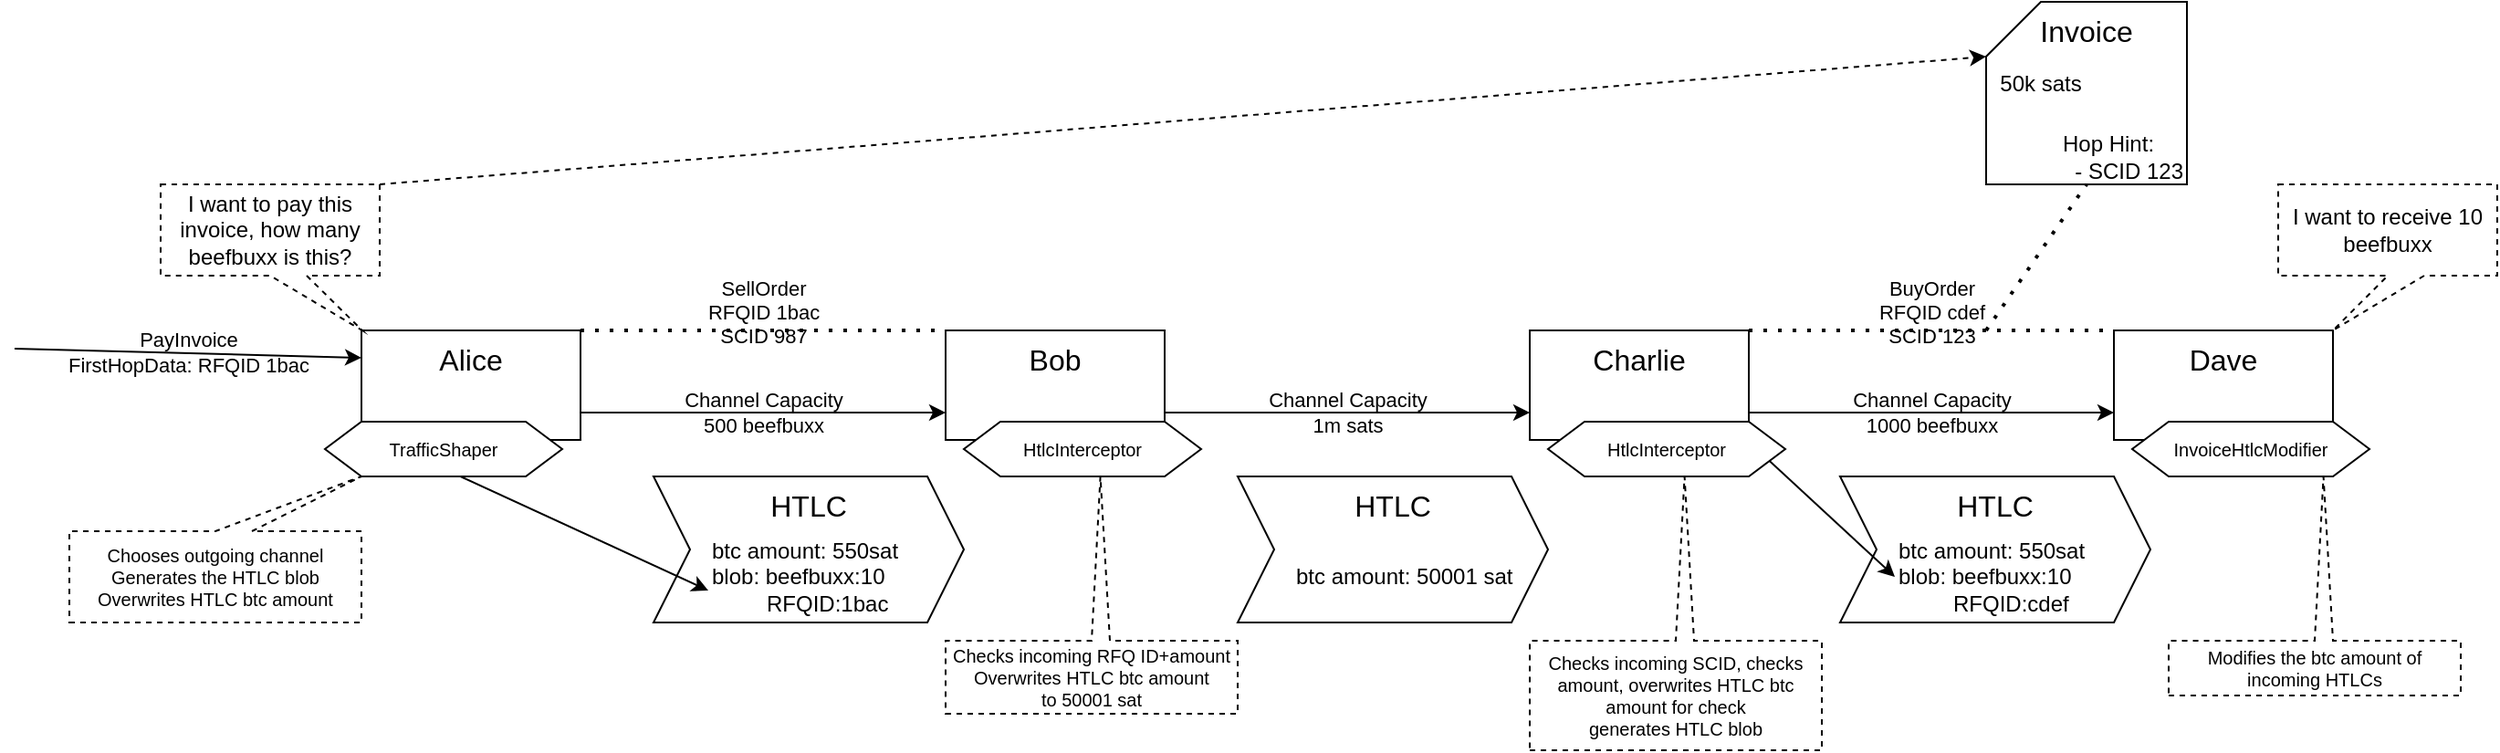 <mxfile version="24.7.6">
  <diagram name="Page-1" id="iTSEb-yD00TrhKPa6eN5">
    <mxGraphModel dx="1272" dy="1503" grid="1" gridSize="10" guides="1" tooltips="1" connect="1" arrows="1" fold="1" page="1" pageScale="1" pageWidth="850" pageHeight="1100" math="0" shadow="0">
      <root>
        <mxCell id="0" />
        <mxCell id="1" parent="0" />
        <mxCell id="TnjeQVd-uyHPG7ZBfWnN-1" value="Alice" style="rounded=0;whiteSpace=wrap;html=1;fontSize=16;verticalAlign=top;" parent="1" vertex="1">
          <mxGeometry x="40" y="40" width="120" height="60" as="geometry" />
        </mxCell>
        <mxCell id="TnjeQVd-uyHPG7ZBfWnN-2" value="&lt;div&gt;Bob&lt;/div&gt;" style="rounded=0;whiteSpace=wrap;html=1;fontSize=16;verticalAlign=top;" parent="1" vertex="1">
          <mxGeometry x="360" y="40" width="120" height="60" as="geometry" />
        </mxCell>
        <mxCell id="TnjeQVd-uyHPG7ZBfWnN-3" value="Charlie" style="rounded=0;whiteSpace=wrap;html=1;fontSize=16;verticalAlign=top;" parent="1" vertex="1">
          <mxGeometry x="680" y="40" width="120" height="60" as="geometry" />
        </mxCell>
        <mxCell id="TnjeQVd-uyHPG7ZBfWnN-4" value="Dave" style="rounded=0;whiteSpace=wrap;html=1;fontSize=16;verticalAlign=top;" parent="1" vertex="1">
          <mxGeometry x="1000" y="40" width="120" height="60" as="geometry" />
        </mxCell>
        <mxCell id="TnjeQVd-uyHPG7ZBfWnN-5" value="Invoice" style="shape=card;whiteSpace=wrap;html=1;fontSize=16;verticalAlign=top;" parent="1" vertex="1">
          <mxGeometry x="930" y="-140" width="110" height="100" as="geometry" />
        </mxCell>
        <mxCell id="TnjeQVd-uyHPG7ZBfWnN-6" value="&lt;div align=&quot;left&quot;&gt;Hop Hint:&lt;br&gt;&amp;nbsp; - SCID 123&lt;br&gt;&lt;/div&gt;" style="text;html=1;align=left;verticalAlign=middle;whiteSpace=wrap;rounded=0;" parent="1" vertex="1">
          <mxGeometry x="970" y="-70" width="70" height="30" as="geometry" />
        </mxCell>
        <mxCell id="TnjeQVd-uyHPG7ZBfWnN-7" value="BuyOrder&lt;br&gt;RFQID cdef&lt;br&gt;SCID 123" style="endArrow=none;dashed=1;html=1;dashPattern=1 3;strokeWidth=2;rounded=0;entryX=0;entryY=0;entryDx=0;entryDy=0;exitX=1;exitY=0;exitDx=0;exitDy=0;labelBackgroundColor=none;" parent="1" source="TnjeQVd-uyHPG7ZBfWnN-3" target="TnjeQVd-uyHPG7ZBfWnN-4" edge="1">
          <mxGeometry y="10" width="50" height="50" relative="1" as="geometry">
            <mxPoint x="850" y="10" as="sourcePoint" />
            <mxPoint x="900" y="-40" as="targetPoint" />
            <mxPoint as="offset" />
          </mxGeometry>
        </mxCell>
        <mxCell id="TnjeQVd-uyHPG7ZBfWnN-8" value="" style="endArrow=none;dashed=1;html=1;dashPattern=1 3;strokeWidth=2;rounded=0;entryX=0.5;entryY=1;entryDx=0;entryDy=0;entryPerimeter=0;" parent="1" target="TnjeQVd-uyHPG7ZBfWnN-5" edge="1">
          <mxGeometry width="50" height="50" relative="1" as="geometry">
            <mxPoint x="930" y="40" as="sourcePoint" />
            <mxPoint x="890" y="-60" as="targetPoint" />
          </mxGeometry>
        </mxCell>
        <mxCell id="TnjeQVd-uyHPG7ZBfWnN-9" value="50k sats" style="text;html=1;align=center;verticalAlign=middle;whiteSpace=wrap;rounded=0;" parent="1" vertex="1">
          <mxGeometry x="930" y="-110" width="60" height="30" as="geometry" />
        </mxCell>
        <mxCell id="TnjeQVd-uyHPG7ZBfWnN-10" value="I want to receive 10 beefbuxx" style="shape=callout;whiteSpace=wrap;html=1;perimeter=calloutPerimeter;dashed=1;position2=0.25;" parent="1" vertex="1">
          <mxGeometry x="1090" y="-40" width="120" height="80" as="geometry" />
        </mxCell>
        <mxCell id="TnjeQVd-uyHPG7ZBfWnN-11" value="I want to pay this invoice, how many beefbuxx is this?" style="shape=callout;whiteSpace=wrap;html=1;perimeter=calloutPerimeter;dashed=1;position2=0.92;" parent="1" vertex="1">
          <mxGeometry x="-70" y="-40" width="120" height="80" as="geometry" />
        </mxCell>
        <mxCell id="TnjeQVd-uyHPG7ZBfWnN-12" value="" style="endArrow=classic;html=1;rounded=0;entryX=0;entryY=0;entryDx=0;entryDy=0;exitX=1;exitY=0;exitDx=0;exitDy=0;exitPerimeter=0;dashed=1;" parent="1" source="TnjeQVd-uyHPG7ZBfWnN-11" target="TnjeQVd-uyHPG7ZBfWnN-9" edge="1">
          <mxGeometry width="50" height="50" relative="1" as="geometry">
            <mxPoint x="430" y="-110" as="sourcePoint" />
            <mxPoint x="480" y="-160" as="targetPoint" />
          </mxGeometry>
        </mxCell>
        <mxCell id="TnjeQVd-uyHPG7ZBfWnN-13" value="SellOrder&lt;br&gt;RFQID 1bac&lt;br&gt;SCID 987" style="endArrow=none;dashed=1;html=1;dashPattern=1 3;strokeWidth=2;rounded=0;entryX=0;entryY=0;entryDx=0;entryDy=0;exitX=1;exitY=0;exitDx=0;exitDy=0;labelBackgroundColor=none;" parent="1" edge="1">
          <mxGeometry y="10" width="50" height="50" relative="1" as="geometry">
            <mxPoint x="160" y="40" as="sourcePoint" />
            <mxPoint x="360" y="40" as="targetPoint" />
            <mxPoint as="offset" />
          </mxGeometry>
        </mxCell>
        <mxCell id="TnjeQVd-uyHPG7ZBfWnN-14" value="HTLC" style="shape=step;perimeter=stepPerimeter;whiteSpace=wrap;html=1;fixedSize=1;fontSize=16;verticalAlign=top;" parent="1" vertex="1">
          <mxGeometry x="200" y="120" width="170" height="80" as="geometry" />
        </mxCell>
        <mxCell id="TnjeQVd-uyHPG7ZBfWnN-15" value="btc amount: 550sat&lt;br&gt;blob: beefbuxx:10&lt;br&gt;&amp;nbsp;&amp;nbsp;&amp;nbsp;&amp;nbsp;&amp;nbsp;&amp;nbsp;&amp;nbsp;&amp;nbsp; RFQID:1bac" style="text;html=1;align=left;verticalAlign=middle;whiteSpace=wrap;rounded=0;" parent="1" vertex="1">
          <mxGeometry x="230" y="160" width="150" height="30" as="geometry" />
        </mxCell>
        <mxCell id="TnjeQVd-uyHPG7ZBfWnN-16" value="Channel Capacity&lt;br&gt;500 beefbuxx" style="endArrow=classic;html=1;rounded=0;entryX=0;entryY=0.75;entryDx=0;entryDy=0;exitX=1;exitY=0.75;exitDx=0;exitDy=0;labelBackgroundColor=none;" parent="1" source="TnjeQVd-uyHPG7ZBfWnN-1" target="TnjeQVd-uyHPG7ZBfWnN-2" edge="1">
          <mxGeometry width="50" height="50" relative="1" as="geometry">
            <mxPoint x="160" y="84" as="sourcePoint" />
            <mxPoint x="360" y="84" as="targetPoint" />
          </mxGeometry>
        </mxCell>
        <mxCell id="TnjeQVd-uyHPG7ZBfWnN-26" value="PayInvoice&lt;br&gt;FirstHopData: RFQID 1bac" style="endArrow=classic;html=1;rounded=0;entryX=0;entryY=0.25;entryDx=0;entryDy=0;labelBackgroundColor=none;" parent="1" target="TnjeQVd-uyHPG7ZBfWnN-1" edge="1">
          <mxGeometry width="50" height="50" relative="1" as="geometry">
            <mxPoint x="-150" y="50" as="sourcePoint" />
            <mxPoint x="-40" y="50" as="targetPoint" />
          </mxGeometry>
        </mxCell>
        <mxCell id="TnjeQVd-uyHPG7ZBfWnN-28" value="Channel Capacity&lt;br&gt;1m sats" style="endArrow=classic;html=1;rounded=0;entryX=0;entryY=0.75;entryDx=0;entryDy=0;exitX=1;exitY=0.75;exitDx=0;exitDy=0;labelBackgroundColor=none;" parent="1" source="TnjeQVd-uyHPG7ZBfWnN-2" target="TnjeQVd-uyHPG7ZBfWnN-3" edge="1">
          <mxGeometry width="50" height="50" relative="1" as="geometry">
            <mxPoint x="480" y="80" as="sourcePoint" />
            <mxPoint x="680" y="80" as="targetPoint" />
          </mxGeometry>
        </mxCell>
        <mxCell id="TnjeQVd-uyHPG7ZBfWnN-29" value="HTLC" style="shape=step;perimeter=stepPerimeter;whiteSpace=wrap;html=1;fixedSize=1;fontSize=16;verticalAlign=top;" parent="1" vertex="1">
          <mxGeometry x="520" y="120" width="170" height="80" as="geometry" />
        </mxCell>
        <mxCell id="TnjeQVd-uyHPG7ZBfWnN-30" value="btc amount: 50001 sat" style="text;html=1;align=left;verticalAlign=middle;whiteSpace=wrap;rounded=0;" parent="1" vertex="1">
          <mxGeometry x="550" y="160" width="130" height="30" as="geometry" />
        </mxCell>
        <mxCell id="TnjeQVd-uyHPG7ZBfWnN-33" value="" style="endArrow=classic;html=1;rounded=0;exitX=1;exitY=0.75;exitDx=0;exitDy=0;entryX=0;entryY=0.75;entryDx=0;entryDy=0;" parent="1" target="TnjeQVd-uyHPG7ZBfWnN-15" edge="1">
          <mxGeometry width="50" height="50" relative="1" as="geometry">
            <mxPoint x="91.333" y="118.667" as="sourcePoint" />
            <mxPoint x="240" y="60" as="targetPoint" />
          </mxGeometry>
        </mxCell>
        <mxCell id="TnjeQVd-uyHPG7ZBfWnN-36" value="Chooses outgoing channel&lt;br style=&quot;font-size: 10px;&quot;&gt;&lt;div&gt;Generates the HTLC blob&lt;/div&gt;Overwrites HTLC btc amount" style="shape=callout;whiteSpace=wrap;html=1;perimeter=calloutPerimeter;dashed=1;flipV=1;position2=1;fontSize=10;" parent="1" vertex="1">
          <mxGeometry x="-120" y="120" width="160" height="80" as="geometry" />
        </mxCell>
        <mxCell id="TnjeQVd-uyHPG7ZBfWnN-37" value="&lt;div&gt;HtlcInterceptor&lt;/div&gt;" style="shape=hexagon;perimeter=hexagonPerimeter2;whiteSpace=wrap;html=1;fixedSize=1;fontSize=10;" parent="1" vertex="1">
          <mxGeometry x="370" y="90" width="130" height="30" as="geometry" />
        </mxCell>
        <mxCell id="TnjeQVd-uyHPG7ZBfWnN-38" value="Checks incoming RFQ ID+amount&lt;br&gt;Overwrites HTLC btc amount&lt;br&gt;to 50001 sat" style="shape=callout;whiteSpace=wrap;html=1;perimeter=calloutPerimeter;dashed=1;flipV=1;position2=0.53;fontSize=10;size=90;position=0.5;base=10;" parent="1" vertex="1">
          <mxGeometry x="360" y="120" width="160" height="130" as="geometry" />
        </mxCell>
        <mxCell id="TnjeQVd-uyHPG7ZBfWnN-39" value="Channel Capacity&lt;br&gt;1000 beefbuxx" style="endArrow=classic;html=1;rounded=0;entryX=0;entryY=0.75;entryDx=0;entryDy=0;exitX=1;exitY=0.75;exitDx=0;exitDy=0;labelBackgroundColor=none;" parent="1" source="TnjeQVd-uyHPG7ZBfWnN-3" target="TnjeQVd-uyHPG7ZBfWnN-4" edge="1">
          <mxGeometry width="50" height="50" relative="1" as="geometry">
            <mxPoint x="740" y="140" as="sourcePoint" />
            <mxPoint x="940" y="140" as="targetPoint" />
          </mxGeometry>
        </mxCell>
        <mxCell id="TnjeQVd-uyHPG7ZBfWnN-40" value="&lt;div&gt;HtlcInterceptor&lt;/div&gt;" style="shape=hexagon;perimeter=hexagonPerimeter2;whiteSpace=wrap;html=1;fixedSize=1;fontSize=10;" parent="1" vertex="1">
          <mxGeometry x="690" y="90" width="130" height="30" as="geometry" />
        </mxCell>
        <mxCell id="TnjeQVd-uyHPG7ZBfWnN-41" value="Checks incoming SCID, checks amount, overwrites HTLC btc amount for check&lt;br&gt;generates HTLC blob" style="shape=callout;whiteSpace=wrap;html=1;perimeter=calloutPerimeter;dashed=1;flipV=1;position2=0.53;fontSize=10;size=90;position=0.5;base=10;" parent="1" vertex="1">
          <mxGeometry x="680" y="120" width="160" height="150" as="geometry" />
        </mxCell>
        <mxCell id="TnjeQVd-uyHPG7ZBfWnN-44" value="HTLC" style="shape=step;perimeter=stepPerimeter;whiteSpace=wrap;html=1;fixedSize=1;fontSize=16;verticalAlign=top;" parent="1" vertex="1">
          <mxGeometry x="850" y="120" width="170" height="80" as="geometry" />
        </mxCell>
        <mxCell id="TnjeQVd-uyHPG7ZBfWnN-45" value="btc amount: 550sat&lt;br&gt;blob: beefbuxx:10&lt;br&gt;&amp;nbsp;&amp;nbsp;&amp;nbsp;&amp;nbsp;&amp;nbsp;&amp;nbsp;&amp;nbsp;&amp;nbsp; RFQID:cdef" style="text;html=1;align=left;verticalAlign=middle;whiteSpace=wrap;rounded=0;" parent="1" vertex="1">
          <mxGeometry x="880" y="160" width="150" height="30" as="geometry" />
        </mxCell>
        <mxCell id="TnjeQVd-uyHPG7ZBfWnN-46" value="" style="endArrow=classic;html=1;rounded=0;entryX=0;entryY=0.5;entryDx=0;entryDy=0;exitX=1;exitY=0.75;exitDx=0;exitDy=0;" parent="1" source="TnjeQVd-uyHPG7ZBfWnN-40" target="TnjeQVd-uyHPG7ZBfWnN-45" edge="1">
          <mxGeometry width="50" height="50" relative="1" as="geometry">
            <mxPoint x="840" y="110" as="sourcePoint" />
            <mxPoint x="890" y="60" as="targetPoint" />
          </mxGeometry>
        </mxCell>
        <mxCell id="3_ThkS30kiCf4IjlnYfN-1" value="TrafficShaper" style="shape=hexagon;perimeter=hexagonPerimeter2;whiteSpace=wrap;html=1;fixedSize=1;fontSize=10;" vertex="1" parent="1">
          <mxGeometry x="20" y="90" width="130" height="30" as="geometry" />
        </mxCell>
        <mxCell id="3_ThkS30kiCf4IjlnYfN-2" value="InvoiceHtlcModifier" style="shape=hexagon;perimeter=hexagonPerimeter2;whiteSpace=wrap;html=1;fixedSize=1;fontSize=10;" vertex="1" parent="1">
          <mxGeometry x="1010" y="90" width="130" height="30" as="geometry" />
        </mxCell>
        <mxCell id="3_ThkS30kiCf4IjlnYfN-3" value="Modifies the btc amount of incoming HTLCs" style="shape=callout;whiteSpace=wrap;html=1;perimeter=calloutPerimeter;dashed=1;flipV=1;position2=0.53;fontSize=10;size=90;position=0.5;base=10;" vertex="1" parent="1">
          <mxGeometry x="1030" y="120" width="160" height="120" as="geometry" />
        </mxCell>
      </root>
    </mxGraphModel>
  </diagram>
</mxfile>

